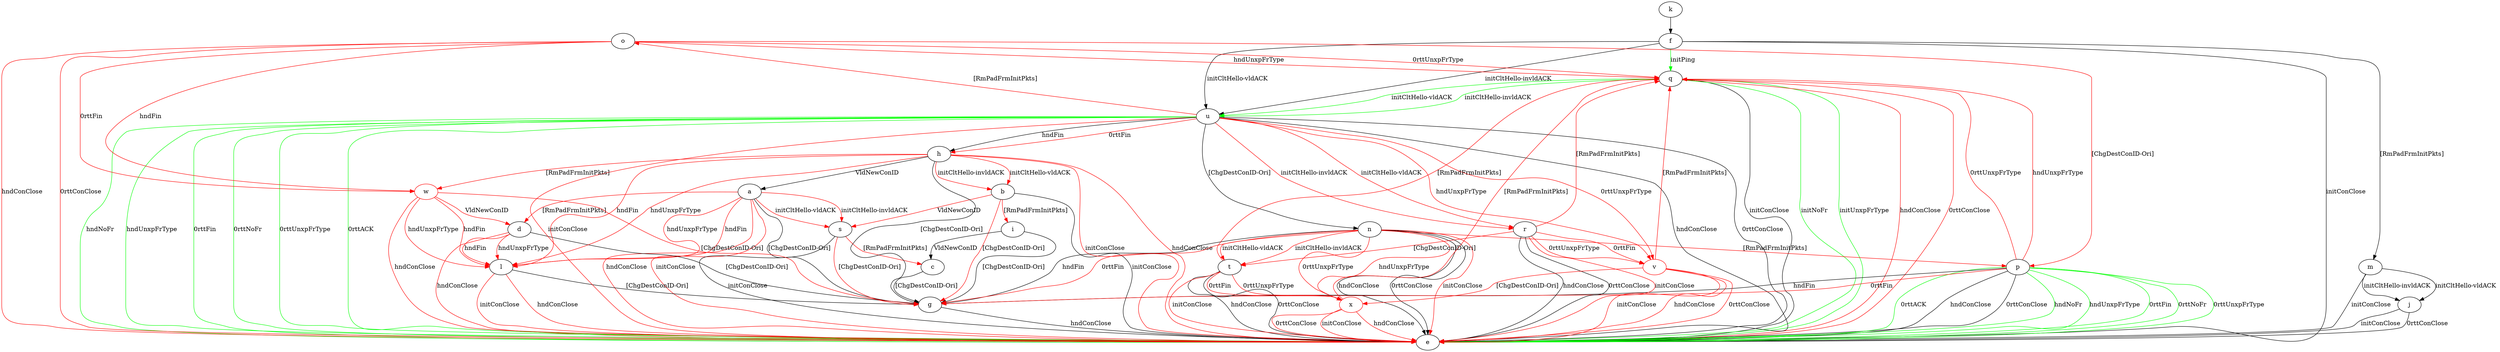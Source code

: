 digraph "" {
	a -> d	[key=0,
		color=red,
		label="[RmPadFrmInitPkts] "];
	a -> e	[key=0,
		color=red,
		label="initConClose "];
	a -> e	[key=1,
		color=red,
		label="hndConClose "];
	a -> g	[key=0,
		label="[ChgDestConID-Ori] "];
	a -> l	[key=0,
		color=red,
		label="hndFin "];
	a -> l	[key=1,
		color=red,
		label="hndUnxpFrType "];
	a -> s	[key=0,
		color=red,
		label="initCltHello-vldACK "];
	a -> s	[key=1,
		color=red,
		label="initCltHello-invldACK "];
	b -> e	[key=0,
		label="initConClose "];
	b -> g	[key=0,
		color=red,
		label="[ChgDestConID-Ori] "];
	b -> i	[key=0,
		color=red,
		label="[RmPadFrmInitPkts] "];
	b -> s	[key=0,
		color=red,
		label="VldNewConID "];
	c -> g	[key=0,
		label="[ChgDestConID-Ori] "];
	d -> e	[key=0,
		color=red,
		label="hndConClose "];
	d -> g	[key=0,
		label="[ChgDestConID-Ori] "];
	d -> l	[key=0,
		color=red,
		label="hndFin "];
	d -> l	[key=1,
		color=red,
		label="hndUnxpFrType "];
	f -> e	[key=0,
		label="initConClose "];
	f -> m	[key=0,
		label="[RmPadFrmInitPkts] "];
	f -> q	[key=0,
		color=green,
		label="initPing "];
	f -> u	[key=0,
		label="initCltHello-vldACK "];
	f -> u	[key=1,
		label="initCltHello-invldACK "];
	g -> e	[key=0,
		label="hndConClose "];
	h -> a	[key=0,
		label="VldNewConID "];
	h -> b	[key=0,
		color=red,
		label="initCltHello-vldACK "];
	h -> b	[key=1,
		color=red,
		label="initCltHello-invldACK "];
	h -> e	[key=0,
		color=red,
		label="initConClose "];
	h -> e	[key=1,
		color=red,
		label="hndConClose "];
	h -> g	[key=0,
		label="[ChgDestConID-Ori] "];
	h -> l	[key=0,
		color=red,
		label="hndFin "];
	h -> l	[key=1,
		color=red,
		label="hndUnxpFrType "];
	w	[color=red];
	h -> w	[key=0,
		color=red,
		label="[RmPadFrmInitPkts] "];
	i -> c	[key=0,
		label="VldNewConID "];
	i -> g	[key=0,
		label="[ChgDestConID-Ori] "];
	j -> e	[key=0,
		label="initConClose "];
	j -> e	[key=1,
		label="0rttConClose "];
	k -> f	[key=0];
	l -> e	[key=0,
		color=red,
		label="initConClose "];
	l -> e	[key=1,
		color=red,
		label="hndConClose "];
	l -> g	[key=0,
		label="[ChgDestConID-Ori] "];
	m -> e	[key=0,
		label="initConClose "];
	m -> j	[key=0,
		label="initCltHello-vldACK "];
	m -> j	[key=1,
		label="initCltHello-invldACK "];
	n -> e	[key=0,
		label="hndConClose "];
	n -> e	[key=1,
		label="0rttConClose "];
	n -> e	[key=2,
		color=red,
		label="initConClose "];
	n -> g	[key=0,
		label="hndFin "];
	n -> g	[key=1,
		color=red,
		label="0rttFin "];
	n -> p	[key=0,
		color=red,
		label="[RmPadFrmInitPkts] "];
	n -> t	[key=0,
		color=red,
		label="initCltHello-vldACK "];
	n -> t	[key=1,
		color=red,
		label="initCltHello-invldACK "];
	x	[color=red];
	n -> x	[key=0,
		color=red,
		label="hndUnxpFrType "];
	n -> x	[key=1,
		color=red,
		label="0rttUnxpFrType "];
	o -> e	[key=0,
		color=red,
		label="hndConClose "];
	o -> e	[key=1,
		color=red,
		label="0rttConClose "];
	o -> p	[key=0,
		color=red,
		label="[ChgDestConID-Ori] "];
	o -> q	[key=0,
		color=red,
		label="hndUnxpFrType "];
	o -> q	[key=1,
		color=red,
		label="0rttUnxpFrType "];
	o -> w	[key=0,
		color=red,
		label="hndFin "];
	o -> w	[key=1,
		color=red,
		label="0rttFin "];
	p -> e	[key=0,
		label="hndConClose "];
	p -> e	[key=1,
		label="0rttConClose "];
	p -> e	[key=2,
		color=green,
		label="hndNoFr "];
	p -> e	[key=3,
		color=green,
		label="hndUnxpFrType "];
	p -> e	[key=4,
		color=green,
		label="0rttFin "];
	p -> e	[key=5,
		color=green,
		label="0rttNoFr "];
	p -> e	[key=6,
		color=green,
		label="0rttUnxpFrType "];
	p -> e	[key=7,
		color=green,
		label="0rttACK "];
	p -> g	[key=0,
		label="hndFin "];
	p -> g	[key=1,
		color=red,
		label="0rttFin "];
	p -> q	[key=0,
		color=red,
		label="hndUnxpFrType "];
	p -> q	[key=1,
		color=red,
		label="0rttUnxpFrType "];
	q -> e	[key=0,
		label="initConClose "];
	q -> e	[key=1,
		color=green,
		label="initNoFr "];
	q -> e	[key=2,
		color=green,
		label="initUnxpFrType "];
	q -> e	[key=3,
		color=red,
		label="hndConClose "];
	q -> e	[key=4,
		color=red,
		label="0rttConClose "];
	q -> u	[key=0,
		color=green,
		label="initCltHello-vldACK "];
	q -> u	[key=1,
		color=green,
		label="initCltHello-invldACK "];
	r -> e	[key=0,
		label="hndConClose "];
	r -> e	[key=1,
		label="0rttConClose "];
	r -> e	[key=2,
		color=red,
		label="initConClose "];
	r -> q	[key=0,
		color=red,
		label="[RmPadFrmInitPkts] "];
	r -> t	[key=0,
		color=red,
		label="[ChgDestConID-Ori] "];
	v	[color=red];
	r -> v	[key=0,
		color=red,
		label="0rttFin "];
	r -> v	[key=1,
		color=red,
		label="0rttUnxpFrType "];
	s -> c	[key=0,
		color=red,
		label="[RmPadFrmInitPkts] "];
	s -> e	[key=0,
		label="initConClose "];
	s -> g	[key=0,
		color=red,
		label="[ChgDestConID-Ori] "];
	t -> e	[key=0,
		label="hndConClose "];
	t -> e	[key=1,
		label="0rttConClose "];
	t -> e	[key=2,
		color=red,
		label="initConClose "];
	t -> q	[key=0,
		color=red,
		label="[RmPadFrmInitPkts] "];
	t -> x	[key=0,
		color=red,
		label="0rttFin "];
	t -> x	[key=1,
		color=red,
		label="0rttUnxpFrType "];
	u -> e	[key=0,
		label="hndConClose "];
	u -> e	[key=1,
		label="0rttConClose "];
	u -> e	[key=2,
		color=green,
		label="hndNoFr "];
	u -> e	[key=3,
		color=green,
		label="hndUnxpFrType "];
	u -> e	[key=4,
		color=green,
		label="0rttFin "];
	u -> e	[key=5,
		color=green,
		label="0rttNoFr "];
	u -> e	[key=6,
		color=green,
		label="0rttUnxpFrType "];
	u -> e	[key=7,
		color=green,
		label="0rttACK "];
	u -> e	[key=8,
		color=red,
		label="initConClose "];
	u -> h	[key=0,
		label="hndFin "];
	u -> h	[key=1,
		color=red,
		label="0rttFin "];
	u -> n	[key=0,
		label="[ChgDestConID-Ori] "];
	u -> o	[key=0,
		color=red,
		label="[RmPadFrmInitPkts] "];
	u -> r	[key=0,
		color=red,
		label="initCltHello-vldACK "];
	u -> r	[key=1,
		color=red,
		label="initCltHello-invldACK "];
	u -> v	[key=0,
		color=red,
		label="hndUnxpFrType "];
	u -> v	[key=1,
		color=red,
		label="0rttUnxpFrType "];
	v -> e	[key=0,
		color=red,
		label="initConClose "];
	v -> e	[key=1,
		color=red,
		label="hndConClose "];
	v -> e	[key=2,
		color=red,
		label="0rttConClose "];
	v -> q	[key=0,
		color=red,
		label="[RmPadFrmInitPkts] "];
	v -> x	[key=0,
		color=red,
		label="[ChgDestConID-Ori] "];
	w -> d	[key=0,
		color=red,
		label="VldNewConID "];
	w -> e	[key=0,
		color=red,
		label="hndConClose "];
	w -> g	[key=0,
		color=red,
		label="[ChgDestConID-Ori] "];
	w -> l	[key=0,
		color=red,
		label="hndFin "];
	w -> l	[key=1,
		color=red,
		label="hndUnxpFrType "];
	x -> e	[key=0,
		color=red,
		label="initConClose "];
	x -> e	[key=1,
		color=red,
		label="hndConClose "];
	x -> e	[key=2,
		color=red,
		label="0rttConClose "];
	x -> q	[key=0,
		color=red,
		label="[RmPadFrmInitPkts] "];
}
